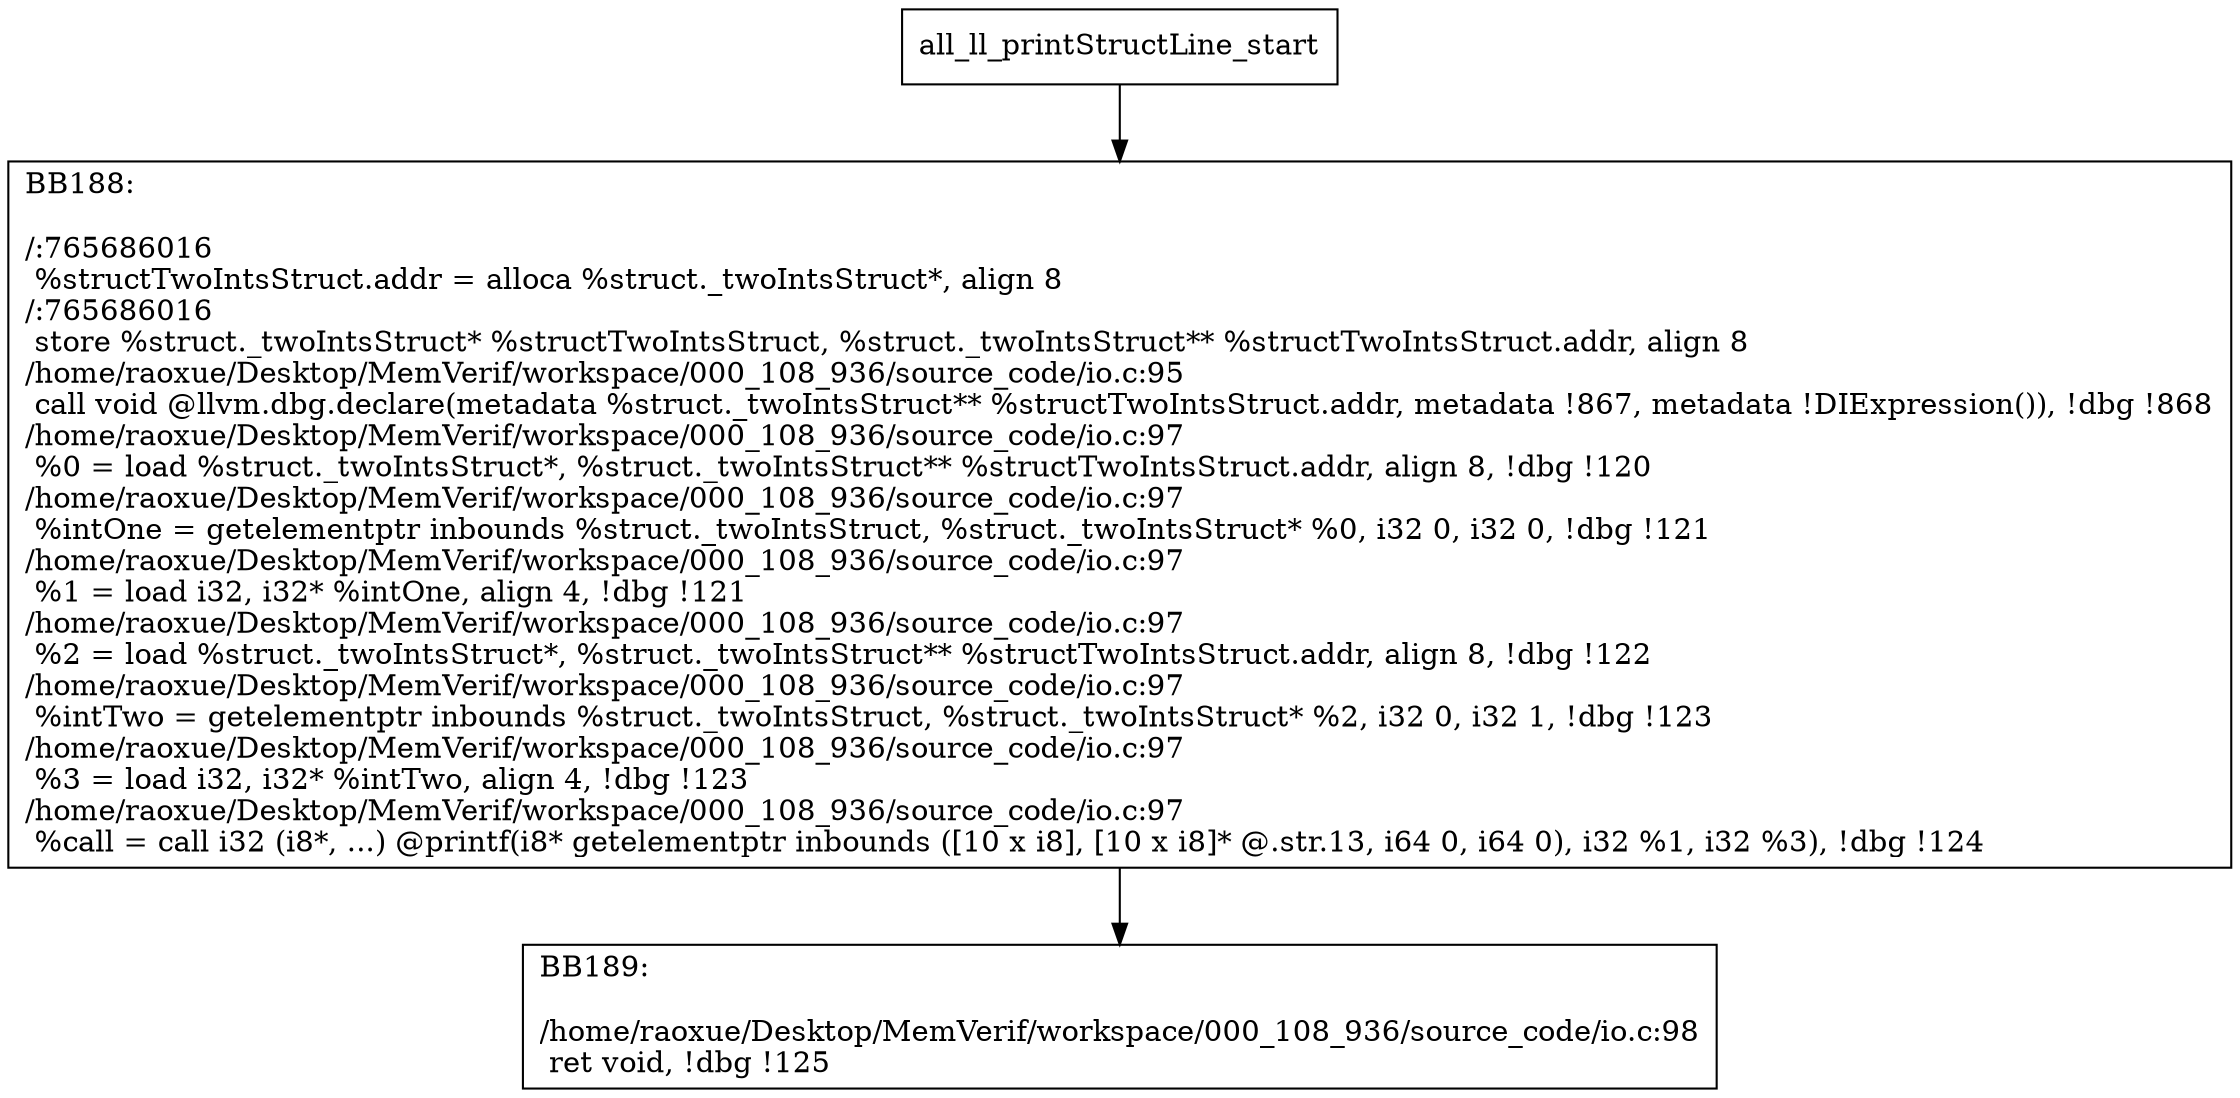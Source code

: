 digraph "CFG for'all_ll_printStructLine' function" {
	BBall_ll_printStructLine_start[shape=record,label="{all_ll_printStructLine_start}"];
	BBall_ll_printStructLine_start-> all_ll_printStructLineBB188;
	all_ll_printStructLineBB188 [shape=record, label="{BB188:\l\l/:765686016\l
  %structTwoIntsStruct.addr = alloca %struct._twoIntsStruct*, align 8\l
/:765686016\l
  store %struct._twoIntsStruct* %structTwoIntsStruct, %struct._twoIntsStruct** %structTwoIntsStruct.addr, align 8\l
/home/raoxue/Desktop/MemVerif/workspace/000_108_936/source_code/io.c:95\l
  call void @llvm.dbg.declare(metadata %struct._twoIntsStruct** %structTwoIntsStruct.addr, metadata !867, metadata !DIExpression()), !dbg !868\l
/home/raoxue/Desktop/MemVerif/workspace/000_108_936/source_code/io.c:97\l
  %0 = load %struct._twoIntsStruct*, %struct._twoIntsStruct** %structTwoIntsStruct.addr, align 8, !dbg !120\l
/home/raoxue/Desktop/MemVerif/workspace/000_108_936/source_code/io.c:97\l
  %intOne = getelementptr inbounds %struct._twoIntsStruct, %struct._twoIntsStruct* %0, i32 0, i32 0, !dbg !121\l
/home/raoxue/Desktop/MemVerif/workspace/000_108_936/source_code/io.c:97\l
  %1 = load i32, i32* %intOne, align 4, !dbg !121\l
/home/raoxue/Desktop/MemVerif/workspace/000_108_936/source_code/io.c:97\l
  %2 = load %struct._twoIntsStruct*, %struct._twoIntsStruct** %structTwoIntsStruct.addr, align 8, !dbg !122\l
/home/raoxue/Desktop/MemVerif/workspace/000_108_936/source_code/io.c:97\l
  %intTwo = getelementptr inbounds %struct._twoIntsStruct, %struct._twoIntsStruct* %2, i32 0, i32 1, !dbg !123\l
/home/raoxue/Desktop/MemVerif/workspace/000_108_936/source_code/io.c:97\l
  %3 = load i32, i32* %intTwo, align 4, !dbg !123\l
/home/raoxue/Desktop/MemVerif/workspace/000_108_936/source_code/io.c:97\l
  %call = call i32 (i8*, ...) @printf(i8* getelementptr inbounds ([10 x i8], [10 x i8]* @.str.13, i64 0, i64 0), i32 %1, i32 %3), !dbg !124\l
}"];
	all_ll_printStructLineBB188-> all_ll_printStructLineBB189;
	all_ll_printStructLineBB189 [shape=record, label="{BB189:\l\l/home/raoxue/Desktop/MemVerif/workspace/000_108_936/source_code/io.c:98\l
  ret void, !dbg !125\l
}"];
}
